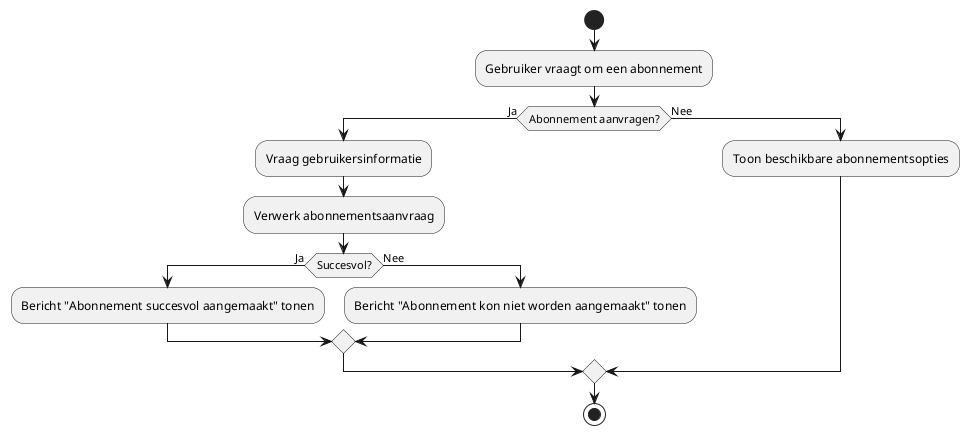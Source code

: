 @startuml
start
:Gebruiker vraagt om een abonnement;
if (Abonnement aanvragen?) then (Ja)
  :Vraag gebruikersinformatie;
  :Verwerk abonnementsaanvraag;
  if (Succesvol?) then (Ja)
    :Bericht "Abonnement succesvol aangemaakt" tonen;
  else (Nee)
    :Bericht "Abonnement kon niet worden aangemaakt" tonen;
  endif
else (Nee)
  :Toon beschikbare abonnementsopties;
endif
stop
@enduml

@startuml
Start
:User requests a subscription;
if (Request subscription?) then (Yes)
   :Request user information;
   :Process subscription request;
   if (Successful?) then (Yes)
     :Show message "Subscription successfully created";
   else (No)
     :Show message "Subscription could not be created";
   endif
else (No)
   :Show available subscription options;
endif
Stop
@enduml

